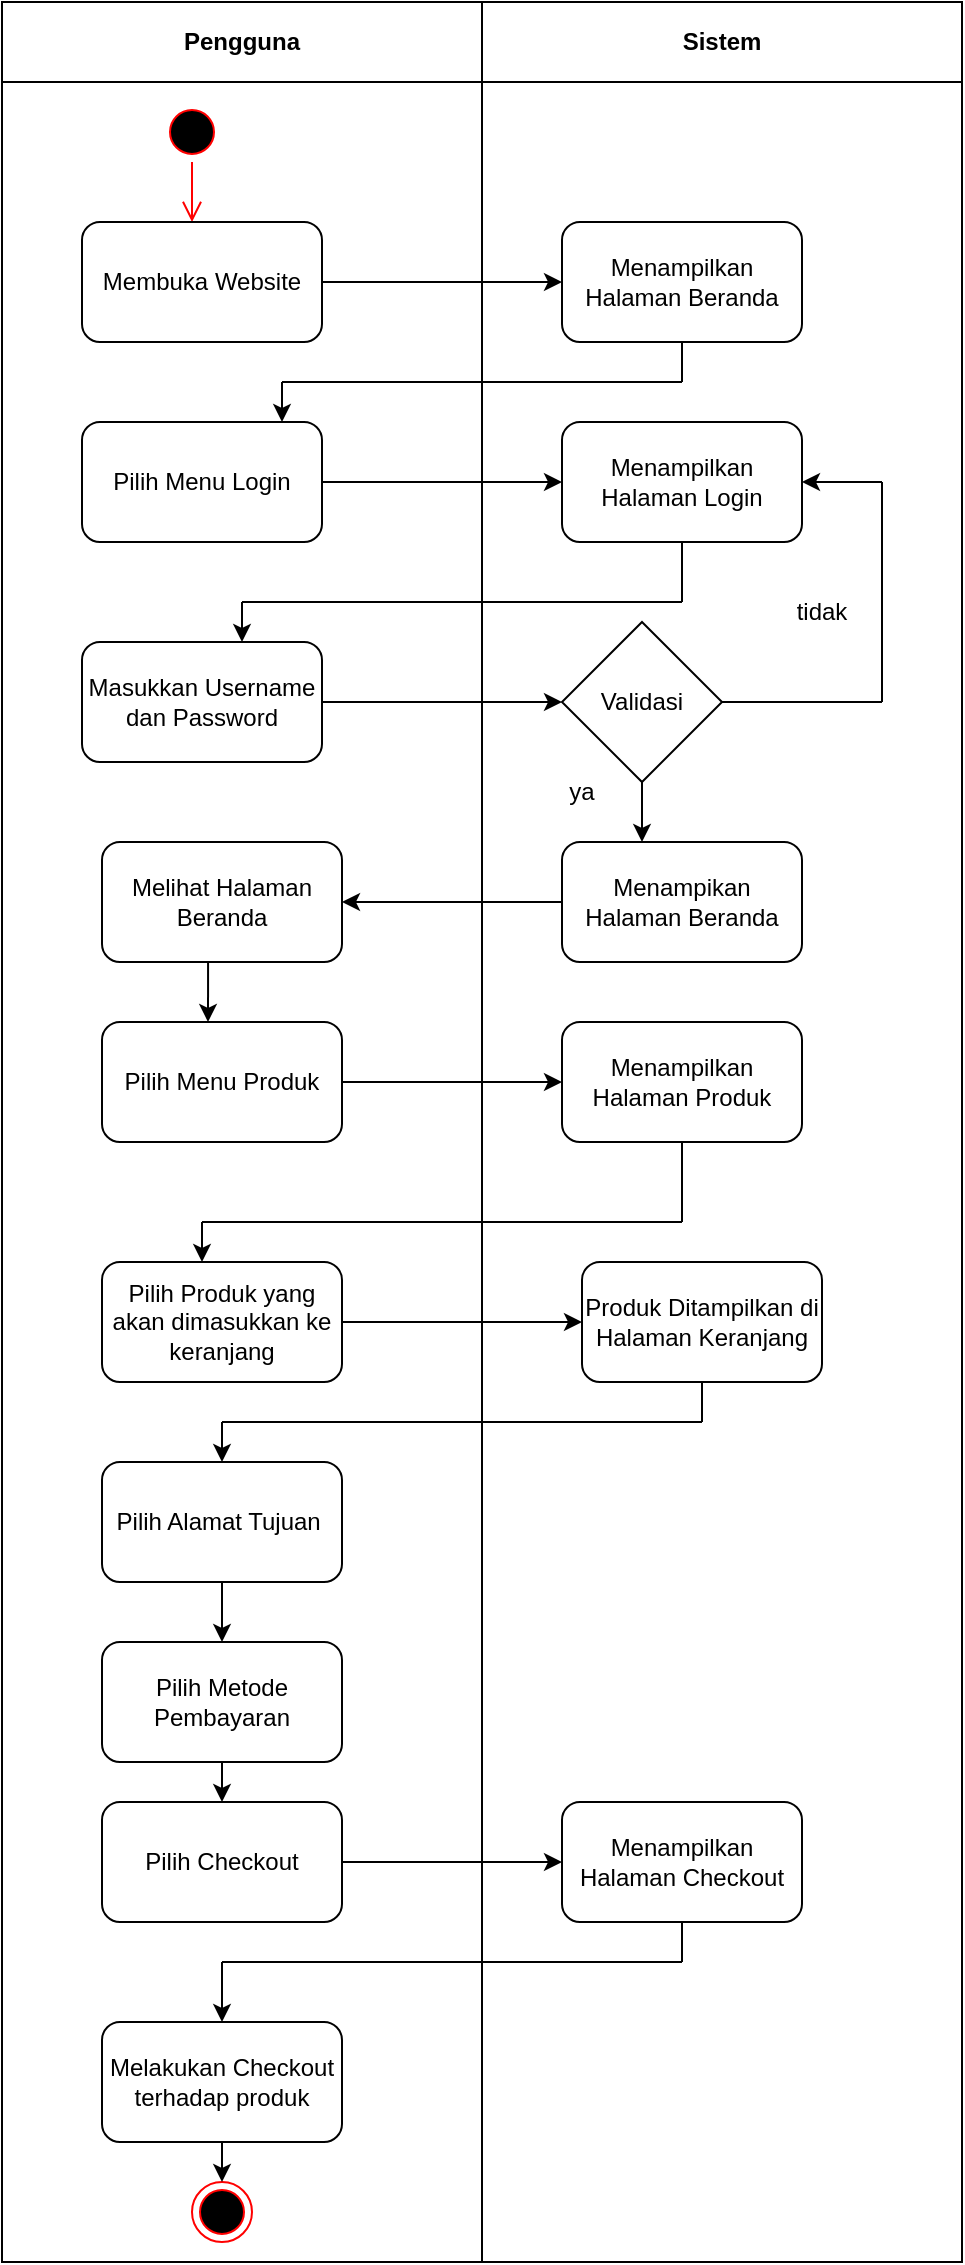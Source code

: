 <mxfile version="27.1.6">
  <diagram name="Page-1" id="hn7rGJjCdzYfXZ9ZLsk9">
    <mxGraphModel dx="1426" dy="789" grid="1" gridSize="10" guides="1" tooltips="1" connect="1" arrows="1" fold="1" page="1" pageScale="1" pageWidth="850" pageHeight="1100" math="0" shadow="0">
      <root>
        <mxCell id="0" />
        <mxCell id="1" parent="0" />
        <mxCell id="IdkEX-wO0B-35H_ZXFYB-1" value="Pengguna" style="swimlane;whiteSpace=wrap;html=1;startSize=40;" parent="1" vertex="1">
          <mxGeometry x="120" y="80" width="240" height="1130" as="geometry" />
        </mxCell>
        <mxCell id="IdkEX-wO0B-35H_ZXFYB-3" value="" style="ellipse;html=1;shape=startState;fillColor=#000000;strokeColor=#ff0000;" parent="IdkEX-wO0B-35H_ZXFYB-1" vertex="1">
          <mxGeometry x="80" y="50" width="30" height="30" as="geometry" />
        </mxCell>
        <mxCell id="IdkEX-wO0B-35H_ZXFYB-4" value="" style="edgeStyle=orthogonalEdgeStyle;html=1;verticalAlign=bottom;endArrow=open;endSize=8;strokeColor=#ff0000;rounded=0;" parent="IdkEX-wO0B-35H_ZXFYB-1" source="IdkEX-wO0B-35H_ZXFYB-3" edge="1">
          <mxGeometry relative="1" as="geometry">
            <mxPoint x="95" y="110" as="targetPoint" />
          </mxGeometry>
        </mxCell>
        <mxCell id="IdkEX-wO0B-35H_ZXFYB-5" value="Membuka Website" style="rounded=1;whiteSpace=wrap;html=1;" parent="IdkEX-wO0B-35H_ZXFYB-1" vertex="1">
          <mxGeometry x="40" y="110" width="120" height="60" as="geometry" />
        </mxCell>
        <mxCell id="IdkEX-wO0B-35H_ZXFYB-12" value="Pilih Menu Login" style="rounded=1;whiteSpace=wrap;html=1;" parent="IdkEX-wO0B-35H_ZXFYB-1" vertex="1">
          <mxGeometry x="40" y="210" width="120" height="60" as="geometry" />
        </mxCell>
        <mxCell id="IdkEX-wO0B-35H_ZXFYB-19" value="Masukkan Username dan Password" style="rounded=1;whiteSpace=wrap;html=1;" parent="IdkEX-wO0B-35H_ZXFYB-1" vertex="1">
          <mxGeometry x="40" y="320" width="120" height="60" as="geometry" />
        </mxCell>
        <mxCell id="IdkEX-wO0B-35H_ZXFYB-36" value="Melihat Halaman Beranda" style="rounded=1;whiteSpace=wrap;html=1;" parent="IdkEX-wO0B-35H_ZXFYB-1" vertex="1">
          <mxGeometry x="50" y="420" width="120" height="60" as="geometry" />
        </mxCell>
        <mxCell id="IdkEX-wO0B-35H_ZXFYB-38" value="Pilih Menu Produk" style="rounded=1;whiteSpace=wrap;html=1;" parent="IdkEX-wO0B-35H_ZXFYB-1" vertex="1">
          <mxGeometry x="50" y="510" width="120" height="60" as="geometry" />
        </mxCell>
        <mxCell id="IdkEX-wO0B-35H_ZXFYB-37" value="" style="endArrow=classic;html=1;rounded=0;exitX=0.442;exitY=1;exitDx=0;exitDy=0;exitPerimeter=0;" parent="IdkEX-wO0B-35H_ZXFYB-1" source="IdkEX-wO0B-35H_ZXFYB-36" edge="1">
          <mxGeometry width="50" height="50" relative="1" as="geometry">
            <mxPoint x="280" y="550" as="sourcePoint" />
            <mxPoint x="103" y="510" as="targetPoint" />
          </mxGeometry>
        </mxCell>
        <mxCell id="IdkEX-wO0B-35H_ZXFYB-46" value="Pilih Produk yang akan dimasukkan ke keranjang" style="rounded=1;whiteSpace=wrap;html=1;" parent="IdkEX-wO0B-35H_ZXFYB-1" vertex="1">
          <mxGeometry x="50" y="630" width="120" height="60" as="geometry" />
        </mxCell>
        <mxCell id="IdkEX-wO0B-35H_ZXFYB-54" value="Pilih Alamat Tujuan&amp;nbsp;" style="rounded=1;whiteSpace=wrap;html=1;" parent="IdkEX-wO0B-35H_ZXFYB-1" vertex="1">
          <mxGeometry x="50" y="730" width="120" height="60" as="geometry" />
        </mxCell>
        <mxCell id="IdkEX-wO0B-35H_ZXFYB-56" value="Pilih Metode Pembayaran" style="rounded=1;whiteSpace=wrap;html=1;" parent="IdkEX-wO0B-35H_ZXFYB-1" vertex="1">
          <mxGeometry x="50" y="820" width="120" height="60" as="geometry" />
        </mxCell>
        <mxCell id="IdkEX-wO0B-35H_ZXFYB-61" value="Pilih Checkout" style="rounded=1;whiteSpace=wrap;html=1;" parent="IdkEX-wO0B-35H_ZXFYB-1" vertex="1">
          <mxGeometry x="50" y="900" width="120" height="60" as="geometry" />
        </mxCell>
        <mxCell id="IdkEX-wO0B-35H_ZXFYB-67" value="Melakukan Checkout terhadap produk" style="rounded=1;whiteSpace=wrap;html=1;" parent="IdkEX-wO0B-35H_ZXFYB-1" vertex="1">
          <mxGeometry x="50" y="1010" width="120" height="60" as="geometry" />
        </mxCell>
        <mxCell id="IdkEX-wO0B-35H_ZXFYB-69" value="" style="ellipse;html=1;shape=endState;fillColor=#000000;strokeColor=#ff0000;" parent="IdkEX-wO0B-35H_ZXFYB-1" vertex="1">
          <mxGeometry x="95" y="1090" width="30" height="30" as="geometry" />
        </mxCell>
        <mxCell id="IdkEX-wO0B-35H_ZXFYB-11" value="" style="endArrow=classic;html=1;rounded=0;" parent="IdkEX-wO0B-35H_ZXFYB-1" edge="1">
          <mxGeometry width="50" height="50" relative="1" as="geometry">
            <mxPoint x="140" y="190" as="sourcePoint" />
            <mxPoint x="140" y="210" as="targetPoint" />
          </mxGeometry>
        </mxCell>
        <mxCell id="IdkEX-wO0B-35H_ZXFYB-10" value="" style="endArrow=none;html=1;rounded=0;" parent="IdkEX-wO0B-35H_ZXFYB-1" edge="1">
          <mxGeometry width="50" height="50" relative="1" as="geometry">
            <mxPoint x="140" y="190" as="sourcePoint" />
            <mxPoint x="340" y="190" as="targetPoint" />
          </mxGeometry>
        </mxCell>
        <mxCell id="IdkEX-wO0B-35H_ZXFYB-79" value="" style="endArrow=classic;html=1;rounded=0;" parent="IdkEX-wO0B-35H_ZXFYB-1" edge="1">
          <mxGeometry width="50" height="50" relative="1" as="geometry">
            <mxPoint x="110" y="710" as="sourcePoint" />
            <mxPoint x="110" y="730" as="targetPoint" />
          </mxGeometry>
        </mxCell>
        <mxCell id="IdkEX-wO0B-35H_ZXFYB-2" value="Sistem" style="swimlane;whiteSpace=wrap;html=1;startSize=40;" parent="1" vertex="1">
          <mxGeometry x="360" y="80" width="240" height="1130" as="geometry" />
        </mxCell>
        <mxCell id="IdkEX-wO0B-35H_ZXFYB-7" value="Menampilkan Halaman Beranda" style="rounded=1;whiteSpace=wrap;html=1;" parent="IdkEX-wO0B-35H_ZXFYB-2" vertex="1">
          <mxGeometry x="40" y="110" width="120" height="60" as="geometry" />
        </mxCell>
        <mxCell id="IdkEX-wO0B-35H_ZXFYB-14" value="Menampilkan Halaman Login" style="rounded=1;whiteSpace=wrap;html=1;" parent="IdkEX-wO0B-35H_ZXFYB-2" vertex="1">
          <mxGeometry x="40" y="210" width="120" height="60" as="geometry" />
        </mxCell>
        <mxCell id="IdkEX-wO0B-35H_ZXFYB-22" value="Validasi" style="rhombus;whiteSpace=wrap;html=1;" parent="IdkEX-wO0B-35H_ZXFYB-2" vertex="1">
          <mxGeometry x="40" y="310" width="80" height="80" as="geometry" />
        </mxCell>
        <mxCell id="IdkEX-wO0B-35H_ZXFYB-33" value="ya" style="text;html=1;align=center;verticalAlign=middle;whiteSpace=wrap;rounded=0;" parent="IdkEX-wO0B-35H_ZXFYB-2" vertex="1">
          <mxGeometry x="20" y="380" width="60" height="30" as="geometry" />
        </mxCell>
        <mxCell id="IdkEX-wO0B-35H_ZXFYB-34" value="Menampikan Halaman Beranda" style="rounded=1;whiteSpace=wrap;html=1;" parent="IdkEX-wO0B-35H_ZXFYB-2" vertex="1">
          <mxGeometry x="40" y="420" width="120" height="60" as="geometry" />
        </mxCell>
        <mxCell id="IdkEX-wO0B-35H_ZXFYB-42" value="Menampilkan Halaman Produk" style="rounded=1;whiteSpace=wrap;html=1;" parent="IdkEX-wO0B-35H_ZXFYB-2" vertex="1">
          <mxGeometry x="40" y="510" width="120" height="60" as="geometry" />
        </mxCell>
        <mxCell id="IdkEX-wO0B-35H_ZXFYB-49" value="Produk Ditampilkan di Halaman Keranjang" style="rounded=1;whiteSpace=wrap;html=1;" parent="IdkEX-wO0B-35H_ZXFYB-2" vertex="1">
          <mxGeometry x="50" y="630" width="120" height="60" as="geometry" />
        </mxCell>
        <mxCell id="IdkEX-wO0B-35H_ZXFYB-63" value="Menampilkan Halaman Checkout" style="rounded=1;whiteSpace=wrap;html=1;" parent="IdkEX-wO0B-35H_ZXFYB-2" vertex="1">
          <mxGeometry x="40" y="900" width="120" height="60" as="geometry" />
        </mxCell>
        <mxCell id="IdkEX-wO0B-35H_ZXFYB-44" value="" style="endArrow=none;html=1;rounded=0;" parent="IdkEX-wO0B-35H_ZXFYB-2" edge="1">
          <mxGeometry width="50" height="50" relative="1" as="geometry">
            <mxPoint x="100" y="610" as="sourcePoint" />
            <mxPoint x="-140" y="610" as="targetPoint" />
          </mxGeometry>
        </mxCell>
        <mxCell id="IdkEX-wO0B-35H_ZXFYB-52" value="" style="endArrow=none;html=1;rounded=0;" parent="IdkEX-wO0B-35H_ZXFYB-2" edge="1">
          <mxGeometry width="50" height="50" relative="1" as="geometry">
            <mxPoint x="-130" y="710" as="sourcePoint" />
            <mxPoint x="110" y="710" as="targetPoint" />
          </mxGeometry>
        </mxCell>
        <mxCell id="IdkEX-wO0B-35H_ZXFYB-65" value="" style="endArrow=none;html=1;rounded=0;" parent="IdkEX-wO0B-35H_ZXFYB-2" edge="1">
          <mxGeometry width="50" height="50" relative="1" as="geometry">
            <mxPoint x="-130" y="980" as="sourcePoint" />
            <mxPoint x="100" y="980" as="targetPoint" />
          </mxGeometry>
        </mxCell>
        <mxCell id="IdkEX-wO0B-35H_ZXFYB-17" value="" style="endArrow=none;html=1;rounded=0;" parent="IdkEX-wO0B-35H_ZXFYB-2" edge="1">
          <mxGeometry width="50" height="50" relative="1" as="geometry">
            <mxPoint x="-120" y="300" as="sourcePoint" />
            <mxPoint x="100" y="300" as="targetPoint" />
          </mxGeometry>
        </mxCell>
        <mxCell id="IdkEX-wO0B-35H_ZXFYB-31" value="tidak" style="text;html=1;align=center;verticalAlign=middle;whiteSpace=wrap;rounded=0;" parent="IdkEX-wO0B-35H_ZXFYB-2" vertex="1">
          <mxGeometry x="140" y="290" width="60" height="30" as="geometry" />
        </mxCell>
        <mxCell id="IdkEX-wO0B-35H_ZXFYB-6" value="" style="endArrow=classic;html=1;rounded=0;exitX=1;exitY=0.5;exitDx=0;exitDy=0;" parent="1" source="IdkEX-wO0B-35H_ZXFYB-5" target="IdkEX-wO0B-35H_ZXFYB-7" edge="1">
          <mxGeometry width="50" height="50" relative="1" as="geometry">
            <mxPoint x="400" y="430" as="sourcePoint" />
            <mxPoint x="420" y="250" as="targetPoint" />
          </mxGeometry>
        </mxCell>
        <mxCell id="IdkEX-wO0B-35H_ZXFYB-9" value="" style="endArrow=none;html=1;rounded=0;entryX=0.5;entryY=1;entryDx=0;entryDy=0;" parent="1" target="IdkEX-wO0B-35H_ZXFYB-7" edge="1">
          <mxGeometry width="50" height="50" relative="1" as="geometry">
            <mxPoint x="460" y="270" as="sourcePoint" />
            <mxPoint x="450" y="380" as="targetPoint" />
          </mxGeometry>
        </mxCell>
        <mxCell id="IdkEX-wO0B-35H_ZXFYB-13" value="" style="endArrow=classic;html=1;rounded=0;exitX=1;exitY=0.5;exitDx=0;exitDy=0;entryX=0;entryY=0.5;entryDx=0;entryDy=0;" parent="1" source="IdkEX-wO0B-35H_ZXFYB-12" target="IdkEX-wO0B-35H_ZXFYB-14" edge="1">
          <mxGeometry width="50" height="50" relative="1" as="geometry">
            <mxPoint x="400" y="430" as="sourcePoint" />
            <mxPoint x="400" y="390" as="targetPoint" />
          </mxGeometry>
        </mxCell>
        <mxCell id="IdkEX-wO0B-35H_ZXFYB-21" value="" style="endArrow=classic;html=1;rounded=0;exitX=1;exitY=0.5;exitDx=0;exitDy=0;" parent="1" source="IdkEX-wO0B-35H_ZXFYB-19" edge="1">
          <mxGeometry width="50" height="50" relative="1" as="geometry">
            <mxPoint x="400" y="430" as="sourcePoint" />
            <mxPoint x="400" y="430" as="targetPoint" />
          </mxGeometry>
        </mxCell>
        <mxCell id="IdkEX-wO0B-35H_ZXFYB-25" value="" style="endArrow=none;html=1;rounded=0;exitX=1;exitY=0.5;exitDx=0;exitDy=0;" parent="1" source="IdkEX-wO0B-35H_ZXFYB-22" edge="1">
          <mxGeometry width="50" height="50" relative="1" as="geometry">
            <mxPoint x="400" y="430" as="sourcePoint" />
            <mxPoint x="560" y="430" as="targetPoint" />
          </mxGeometry>
        </mxCell>
        <mxCell id="IdkEX-wO0B-35H_ZXFYB-32" value="" style="endArrow=classic;html=1;rounded=0;exitX=0.5;exitY=1;exitDx=0;exitDy=0;" parent="1" source="IdkEX-wO0B-35H_ZXFYB-22" edge="1">
          <mxGeometry width="50" height="50" relative="1" as="geometry">
            <mxPoint x="400" y="430" as="sourcePoint" />
            <mxPoint x="440" y="500" as="targetPoint" />
          </mxGeometry>
        </mxCell>
        <mxCell id="IdkEX-wO0B-35H_ZXFYB-35" value="" style="endArrow=classic;html=1;rounded=0;exitX=0;exitY=0.5;exitDx=0;exitDy=0;entryX=1;entryY=0.5;entryDx=0;entryDy=0;" parent="1" source="IdkEX-wO0B-35H_ZXFYB-34" target="IdkEX-wO0B-35H_ZXFYB-36" edge="1">
          <mxGeometry width="50" height="50" relative="1" as="geometry">
            <mxPoint x="390" y="640" as="sourcePoint" />
            <mxPoint x="290" y="630" as="targetPoint" />
          </mxGeometry>
        </mxCell>
        <mxCell id="IdkEX-wO0B-35H_ZXFYB-41" value="" style="endArrow=classic;html=1;rounded=0;exitX=1;exitY=0.5;exitDx=0;exitDy=0;" parent="1" source="IdkEX-wO0B-35H_ZXFYB-38" edge="1">
          <mxGeometry width="50" height="50" relative="1" as="geometry">
            <mxPoint x="400" y="620" as="sourcePoint" />
            <mxPoint x="400" y="620" as="targetPoint" />
          </mxGeometry>
        </mxCell>
        <mxCell id="IdkEX-wO0B-35H_ZXFYB-43" value="" style="endArrow=none;html=1;rounded=0;exitX=0.5;exitY=1;exitDx=0;exitDy=0;" parent="1" source="IdkEX-wO0B-35H_ZXFYB-42" edge="1">
          <mxGeometry width="50" height="50" relative="1" as="geometry">
            <mxPoint x="400" y="620" as="sourcePoint" />
            <mxPoint x="460" y="690" as="targetPoint" />
          </mxGeometry>
        </mxCell>
        <mxCell id="IdkEX-wO0B-35H_ZXFYB-48" value="" style="endArrow=classic;html=1;rounded=0;exitX=1;exitY=0.5;exitDx=0;exitDy=0;entryX=0;entryY=0.5;entryDx=0;entryDy=0;entryPerimeter=0;" parent="1" source="IdkEX-wO0B-35H_ZXFYB-46" target="IdkEX-wO0B-35H_ZXFYB-49" edge="1">
          <mxGeometry width="50" height="50" relative="1" as="geometry">
            <mxPoint x="400" y="820" as="sourcePoint" />
            <mxPoint x="390" y="890" as="targetPoint" />
          </mxGeometry>
        </mxCell>
        <mxCell id="IdkEX-wO0B-35H_ZXFYB-51" value="" style="endArrow=none;html=1;rounded=0;entryX=0.5;entryY=1;entryDx=0;entryDy=0;" parent="1" target="IdkEX-wO0B-35H_ZXFYB-49" edge="1">
          <mxGeometry width="50" height="50" relative="1" as="geometry">
            <mxPoint x="470" y="790" as="sourcePoint" />
            <mxPoint x="450" y="770" as="targetPoint" />
          </mxGeometry>
        </mxCell>
        <mxCell id="IdkEX-wO0B-35H_ZXFYB-55" value="" style="endArrow=classic;html=1;rounded=0;exitX=0.5;exitY=1;exitDx=0;exitDy=0;" parent="1" source="IdkEX-wO0B-35H_ZXFYB-54" edge="1">
          <mxGeometry width="50" height="50" relative="1" as="geometry">
            <mxPoint x="400" y="920" as="sourcePoint" />
            <mxPoint x="230" y="900" as="targetPoint" />
          </mxGeometry>
        </mxCell>
        <mxCell id="IdkEX-wO0B-35H_ZXFYB-60" value="" style="endArrow=classic;html=1;rounded=0;exitX=0.5;exitY=1;exitDx=0;exitDy=0;" parent="1" source="IdkEX-wO0B-35H_ZXFYB-56" edge="1">
          <mxGeometry width="50" height="50" relative="1" as="geometry">
            <mxPoint x="400" y="1020" as="sourcePoint" />
            <mxPoint x="230" y="980" as="targetPoint" />
          </mxGeometry>
        </mxCell>
        <mxCell id="IdkEX-wO0B-35H_ZXFYB-62" value="" style="endArrow=classic;html=1;rounded=0;exitX=1;exitY=0.5;exitDx=0;exitDy=0;entryX=0;entryY=0.5;entryDx=0;entryDy=0;" parent="1" source="IdkEX-wO0B-35H_ZXFYB-61" target="IdkEX-wO0B-35H_ZXFYB-63" edge="1">
          <mxGeometry width="50" height="50" relative="1" as="geometry">
            <mxPoint x="400" y="1020" as="sourcePoint" />
            <mxPoint x="390" y="1230" as="targetPoint" />
          </mxGeometry>
        </mxCell>
        <mxCell id="IdkEX-wO0B-35H_ZXFYB-64" value="" style="endArrow=none;html=1;rounded=0;entryX=0.5;entryY=1;entryDx=0;entryDy=0;" parent="1" target="IdkEX-wO0B-35H_ZXFYB-63" edge="1">
          <mxGeometry width="50" height="50" relative="1" as="geometry">
            <mxPoint x="460" y="1060" as="sourcePoint" />
            <mxPoint x="450" y="1070" as="targetPoint" />
          </mxGeometry>
        </mxCell>
        <mxCell id="IdkEX-wO0B-35H_ZXFYB-68" value="" style="endArrow=classic;html=1;rounded=0;exitX=0.5;exitY=1;exitDx=0;exitDy=0;" parent="1" source="IdkEX-wO0B-35H_ZXFYB-67" edge="1">
          <mxGeometry width="50" height="50" relative="1" as="geometry">
            <mxPoint x="400" y="1300" as="sourcePoint" />
            <mxPoint x="230" y="1170" as="targetPoint" />
          </mxGeometry>
        </mxCell>
        <mxCell id="IdkEX-wO0B-35H_ZXFYB-71" value="" style="endArrow=none;html=1;rounded=0;entryX=0.5;entryY=1;entryDx=0;entryDy=0;" parent="1" target="IdkEX-wO0B-35H_ZXFYB-14" edge="1">
          <mxGeometry width="50" height="50" relative="1" as="geometry">
            <mxPoint x="460" y="380" as="sourcePoint" />
            <mxPoint x="450" y="270" as="targetPoint" />
          </mxGeometry>
        </mxCell>
        <mxCell id="IdkEX-wO0B-35H_ZXFYB-73" value="" style="endArrow=none;html=1;rounded=0;" parent="1" edge="1">
          <mxGeometry width="50" height="50" relative="1" as="geometry">
            <mxPoint x="560" y="430" as="sourcePoint" />
            <mxPoint x="560" y="320" as="targetPoint" />
          </mxGeometry>
        </mxCell>
        <mxCell id="IdkEX-wO0B-35H_ZXFYB-76" value="" style="endArrow=classic;html=1;rounded=0;" parent="1" edge="1">
          <mxGeometry width="50" height="50" relative="1" as="geometry">
            <mxPoint x="240" y="380" as="sourcePoint" />
            <mxPoint x="240" y="400" as="targetPoint" />
          </mxGeometry>
        </mxCell>
        <mxCell id="IdkEX-wO0B-35H_ZXFYB-78" value="" style="endArrow=classic;html=1;rounded=0;" parent="1" edge="1">
          <mxGeometry width="50" height="50" relative="1" as="geometry">
            <mxPoint x="220" y="690" as="sourcePoint" />
            <mxPoint x="220" y="710" as="targetPoint" />
          </mxGeometry>
        </mxCell>
        <mxCell id="IdkEX-wO0B-35H_ZXFYB-80" value="" style="endArrow=classic;html=1;rounded=0;" parent="1" edge="1">
          <mxGeometry width="50" height="50" relative="1" as="geometry">
            <mxPoint x="230" y="1060" as="sourcePoint" />
            <mxPoint x="230" y="1090" as="targetPoint" />
          </mxGeometry>
        </mxCell>
        <mxCell id="VmC7Ig3qbilCi3awjuCI-2" value="" style="endArrow=classic;html=1;rounded=0;entryX=1;entryY=0.5;entryDx=0;entryDy=0;" edge="1" parent="1" target="IdkEX-wO0B-35H_ZXFYB-14">
          <mxGeometry width="50" height="50" relative="1" as="geometry">
            <mxPoint x="560" y="320" as="sourcePoint" />
            <mxPoint x="450" y="460" as="targetPoint" />
          </mxGeometry>
        </mxCell>
      </root>
    </mxGraphModel>
  </diagram>
</mxfile>
